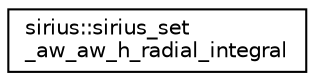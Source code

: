 digraph "Graphical Class Hierarchy"
{
 // INTERACTIVE_SVG=YES
  edge [fontname="Helvetica",fontsize="10",labelfontname="Helvetica",labelfontsize="10"];
  node [fontname="Helvetica",fontsize="10",shape=record];
  rankdir="LR";
  Node1 [label="sirius::sirius_set\l_aw_aw_h_radial_integral",height=0.2,width=0.4,color="black", fillcolor="white", style="filled",URL="$interfacesirius_1_1sirius__set__aw__aw__h__radial__integral.html"];
}
